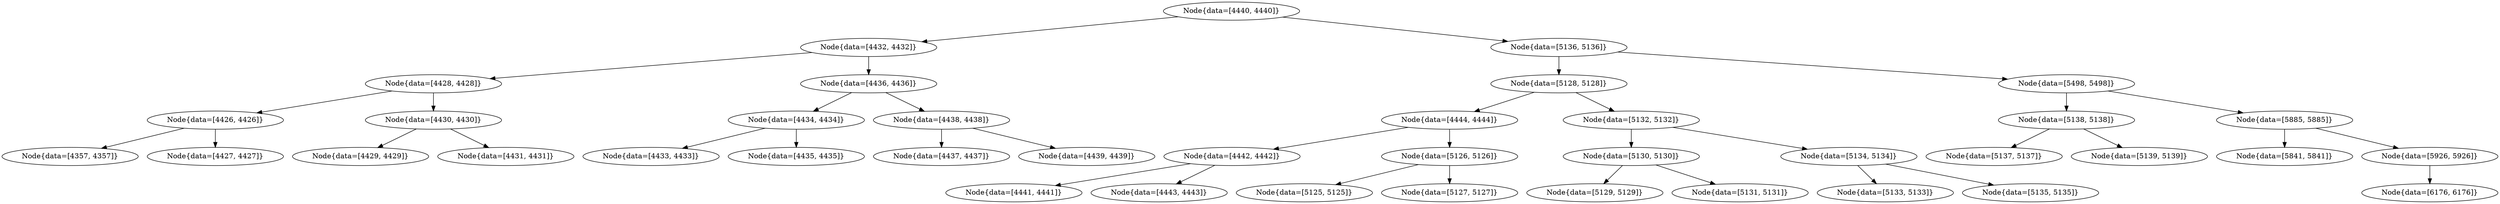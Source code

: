 digraph G{
1572633203 [label="Node{data=[4440, 4440]}"]
1572633203 -> 1827972686
1827972686 [label="Node{data=[4432, 4432]}"]
1827972686 -> 1751091025
1751091025 [label="Node{data=[4428, 4428]}"]
1751091025 -> 1719561938
1719561938 [label="Node{data=[4426, 4426]}"]
1719561938 -> 1487925132
1487925132 [label="Node{data=[4357, 4357]}"]
1719561938 -> 287368193
287368193 [label="Node{data=[4427, 4427]}"]
1751091025 -> 89234555
89234555 [label="Node{data=[4430, 4430]}"]
89234555 -> 281836285
281836285 [label="Node{data=[4429, 4429]}"]
89234555 -> 934814951
934814951 [label="Node{data=[4431, 4431]}"]
1827972686 -> 556719869
556719869 [label="Node{data=[4436, 4436]}"]
556719869 -> 680864999
680864999 [label="Node{data=[4434, 4434]}"]
680864999 -> 1543348378
1543348378 [label="Node{data=[4433, 4433]}"]
680864999 -> 756295710
756295710 [label="Node{data=[4435, 4435]}"]
556719869 -> 2056962679
2056962679 [label="Node{data=[4438, 4438]}"]
2056962679 -> 2078878679
2078878679 [label="Node{data=[4437, 4437]}"]
2056962679 -> 1302773056
1302773056 [label="Node{data=[4439, 4439]}"]
1572633203 -> 1098790962
1098790962 [label="Node{data=[5136, 5136]}"]
1098790962 -> 1834734352
1834734352 [label="Node{data=[5128, 5128]}"]
1834734352 -> 1600060159
1600060159 [label="Node{data=[4444, 4444]}"]
1600060159 -> 661262569
661262569 [label="Node{data=[4442, 4442]}"]
661262569 -> 400888734
400888734 [label="Node{data=[4441, 4441]}"]
661262569 -> 613781793
613781793 [label="Node{data=[4443, 4443]}"]
1600060159 -> 204742222
204742222 [label="Node{data=[5126, 5126]}"]
204742222 -> 2066655865
2066655865 [label="Node{data=[5125, 5125]}"]
204742222 -> 1156067169
1156067169 [label="Node{data=[5127, 5127]}"]
1834734352 -> 1283236420
1283236420 [label="Node{data=[5132, 5132]}"]
1283236420 -> 1612059627
1612059627 [label="Node{data=[5130, 5130]}"]
1612059627 -> 1860501746
1860501746 [label="Node{data=[5129, 5129]}"]
1612059627 -> 1802742120
1802742120 [label="Node{data=[5131, 5131]}"]
1283236420 -> 1110726848
1110726848 [label="Node{data=[5134, 5134]}"]
1110726848 -> 309166630
309166630 [label="Node{data=[5133, 5133]}"]
1110726848 -> 1414132233
1414132233 [label="Node{data=[5135, 5135]}"]
1098790962 -> 570898689
570898689 [label="Node{data=[5498, 5498]}"]
570898689 -> 1117095897
1117095897 [label="Node{data=[5138, 5138]}"]
1117095897 -> 1016549663
1016549663 [label="Node{data=[5137, 5137]}"]
1117095897 -> 668280126
668280126 [label="Node{data=[5139, 5139]}"]
570898689 -> 1015144436
1015144436 [label="Node{data=[5885, 5885]}"]
1015144436 -> 1380199666
1380199666 [label="Node{data=[5841, 5841]}"]
1015144436 -> 1415413772
1415413772 [label="Node{data=[5926, 5926]}"]
1415413772 -> 1513075564
1513075564 [label="Node{data=[6176, 6176]}"]
}